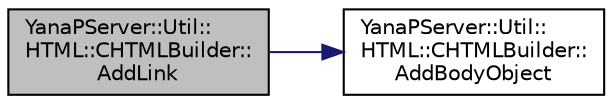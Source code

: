 digraph "YanaPServer::Util::HTML::CHTMLBuilder::AddLink"
{
  edge [fontname="Helvetica",fontsize="10",labelfontname="Helvetica",labelfontsize="10"];
  node [fontname="Helvetica",fontsize="10",shape=record];
  rankdir="LR";
  Node15 [label="YanaPServer::Util::\lHTML::CHTMLBuilder::\lAddLink",height=0.2,width=0.4,color="black", fillcolor="grey75", style="filled", fontcolor="black"];
  Node15 -> Node16 [color="midnightblue",fontsize="10",style="solid",fontname="Helvetica"];
  Node16 [label="YanaPServer::Util::\lHTML::CHTMLBuilder::\lAddBodyObject",height=0.2,width=0.4,color="black", fillcolor="white", style="filled",URL="$class_yana_p_server_1_1_util_1_1_h_t_m_l_1_1_c_h_t_m_l_builder.html#a6d5ddfedce9ed1933d86c4a27e478c50",tooltip="ボディオブジェクト追加 "];
}
